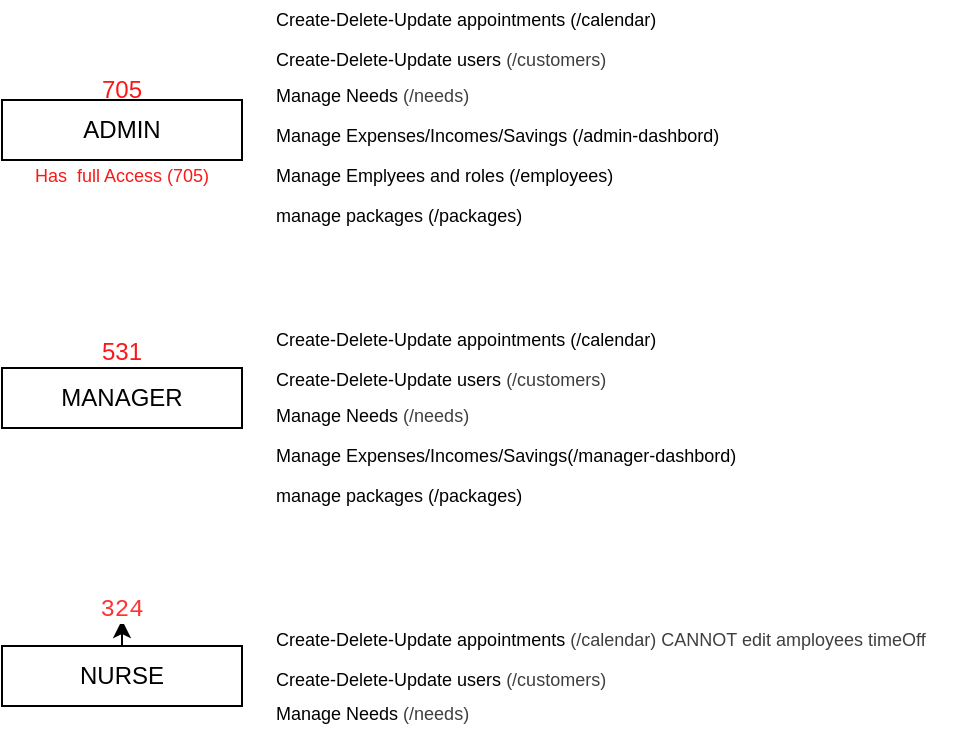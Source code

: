 <mxfile>
    <diagram id="ID8Cy9hWONPdyymXKLW3" name="Page-1">
        <mxGraphModel dx="624" dy="502" grid="1" gridSize="10" guides="1" tooltips="1" connect="1" arrows="1" fold="1" page="1" pageScale="1" pageWidth="850" pageHeight="1100" math="0" shadow="0">
            <root>
                <mxCell id="0"/>
                <mxCell id="1" parent="0"/>
                <mxCell id="2" value="ADMIN" style="rounded=0;whiteSpace=wrap;html=1;" parent="1" vertex="1">
                    <mxGeometry x="80" y="60" width="120" height="30" as="geometry"/>
                </mxCell>
                <mxCell id="3" value="MANAGER" style="rounded=0;whiteSpace=wrap;html=1;" parent="1" vertex="1">
                    <mxGeometry x="80" y="194" width="120" height="30" as="geometry"/>
                </mxCell>
                <mxCell id="4" value="NURSE" style="rounded=0;whiteSpace=wrap;html=1;" parent="1" vertex="1">
                    <mxGeometry x="80" y="333" width="120" height="30" as="geometry"/>
                </mxCell>
                <mxCell id="5" value="Has&amp;nbsp; full Access (705)" style="text;html=1;align=center;verticalAlign=middle;whiteSpace=wrap;rounded=0;fontColor=light-dark(#fb1818, #ededed);fontSize=9;" parent="1" vertex="1">
                    <mxGeometry x="95" y="92" width="90" height="11" as="geometry"/>
                </mxCell>
                <mxCell id="7" value="" style="shape=table;startSize=0;container=1;collapsible=0;childLayout=tableLayout;fontSize=11;fillColor=none;strokeColor=none;" parent="1" vertex="1">
                    <mxGeometry x="210" y="320" width="350" height="56" as="geometry"/>
                </mxCell>
                <mxCell id="8" value="" style="shape=tableRow;horizontal=0;startSize=0;swimlaneHead=0;swimlaneBody=0;strokeColor=inherit;top=0;left=0;bottom=0;right=0;collapsible=0;dropTarget=0;fillColor=none;points=[[0,0.5],[1,0.5]];portConstraint=eastwest;fontSize=12;" parent="7" vertex="1">
                    <mxGeometry width="350" height="19" as="geometry"/>
                </mxCell>
                <mxCell id="9" value="&lt;font&gt;Create-Delete-Update appointments&amp;nbsp;&lt;/font&gt;&lt;span style=&quot;color: rgb(63, 63, 63);&quot;&gt;(/calendar) CANNOT edit amployees timeOff&lt;/span&gt;" style="shape=partialRectangle;html=1;whiteSpace=wrap;connectable=0;strokeColor=inherit;overflow=hidden;fillColor=none;top=0;left=0;bottom=0;right=0;pointerEvents=1;fontSize=9;align=left;spacingLeft=5;" parent="8" vertex="1">
                    <mxGeometry width="350" height="19" as="geometry">
                        <mxRectangle width="350" height="19" as="alternateBounds"/>
                    </mxGeometry>
                </mxCell>
                <mxCell id="10" value="" style="shape=tableRow;horizontal=0;startSize=0;swimlaneHead=0;swimlaneBody=0;strokeColor=inherit;top=0;left=0;bottom=0;right=0;collapsible=0;dropTarget=0;fillColor=none;points=[[0,0.5],[1,0.5]];portConstraint=eastwest;fontSize=16;" parent="7" vertex="1">
                    <mxGeometry y="19" width="350" height="19" as="geometry"/>
                </mxCell>
                <mxCell id="11" value="&lt;font style=&quot;font-size: 9px;&quot;&gt;Create-Delete-Update users&amp;nbsp;&lt;/font&gt;&lt;span style=&quot;color: rgb(63, 63, 63); font-size: 9px;&quot;&gt;(/customers)&lt;/span&gt;" style="shape=partialRectangle;html=1;whiteSpace=wrap;connectable=0;strokeColor=inherit;overflow=hidden;fillColor=none;top=0;left=0;bottom=0;right=0;pointerEvents=1;fontSize=12;align=left;spacingLeft=5;" parent="10" vertex="1">
                    <mxGeometry width="350" height="19" as="geometry">
                        <mxRectangle width="350" height="19" as="alternateBounds"/>
                    </mxGeometry>
                </mxCell>
                <mxCell id="12" value="" style="shape=tableRow;horizontal=0;startSize=0;swimlaneHead=0;swimlaneBody=0;strokeColor=inherit;top=0;left=0;bottom=0;right=0;collapsible=0;dropTarget=0;fillColor=none;points=[[0,0.5],[1,0.5]];portConstraint=eastwest;fontSize=16;" parent="7" vertex="1">
                    <mxGeometry y="38" width="350" height="18" as="geometry"/>
                </mxCell>
                <mxCell id="13" value="Manage Needs&amp;nbsp;&lt;span style=&quot;color: rgb(63, 63, 63);&quot;&gt;(/needs)&lt;/span&gt;" style="shape=partialRectangle;html=1;whiteSpace=wrap;connectable=0;strokeColor=inherit;overflow=hidden;fillColor=none;top=0;left=0;bottom=0;right=0;pointerEvents=1;fontSize=9;align=left;spacingLeft=5;" parent="12" vertex="1">
                    <mxGeometry width="350" height="18" as="geometry">
                        <mxRectangle width="350" height="18" as="alternateBounds"/>
                    </mxGeometry>
                </mxCell>
                <mxCell id="16" value="" style="shape=table;startSize=0;container=1;collapsible=0;childLayout=tableLayout;fontSize=11;fillColor=none;strokeColor=none;" parent="1" vertex="1">
                    <mxGeometry x="210" y="170" width="270" height="98" as="geometry"/>
                </mxCell>
                <mxCell id="17" value="" style="shape=tableRow;horizontal=0;startSize=0;swimlaneHead=0;swimlaneBody=0;strokeColor=inherit;top=0;left=0;bottom=0;right=0;collapsible=0;dropTarget=0;fillColor=none;points=[[0,0.5],[1,0.5]];portConstraint=eastwest;fontSize=12;" parent="16" vertex="1">
                    <mxGeometry width="270" height="19" as="geometry"/>
                </mxCell>
                <mxCell id="18" value="&lt;font&gt;Create-Delete-Update appointments (/calendar)&lt;/font&gt;" style="shape=partialRectangle;html=1;whiteSpace=wrap;connectable=0;strokeColor=inherit;overflow=hidden;fillColor=none;top=0;left=0;bottom=0;right=0;pointerEvents=1;fontSize=9;align=left;spacingLeft=5;" parent="17" vertex="1">
                    <mxGeometry width="270" height="19" as="geometry">
                        <mxRectangle width="270" height="19" as="alternateBounds"/>
                    </mxGeometry>
                </mxCell>
                <mxCell id="19" value="" style="shape=tableRow;horizontal=0;startSize=0;swimlaneHead=0;swimlaneBody=0;strokeColor=inherit;top=0;left=0;bottom=0;right=0;collapsible=0;dropTarget=0;fillColor=none;points=[[0,0.5],[1,0.5]];portConstraint=eastwest;fontSize=16;" parent="16" vertex="1">
                    <mxGeometry y="19" width="270" height="19" as="geometry"/>
                </mxCell>
                <mxCell id="20" value="&lt;font style=&quot;font-size: 9px;&quot;&gt;Create-Delete-Update users&amp;nbsp;&lt;/font&gt;&lt;span style=&quot;color: rgb(63, 63, 63); font-size: 9px;&quot;&gt;(/customers)&lt;/span&gt;" style="shape=partialRectangle;html=1;whiteSpace=wrap;connectable=0;strokeColor=inherit;overflow=hidden;fillColor=none;top=0;left=0;bottom=0;right=0;pointerEvents=1;fontSize=12;align=left;spacingLeft=5;" parent="19" vertex="1">
                    <mxGeometry width="270" height="19" as="geometry">
                        <mxRectangle width="270" height="19" as="alternateBounds"/>
                    </mxGeometry>
                </mxCell>
                <mxCell id="21" value="" style="shape=tableRow;horizontal=0;startSize=0;swimlaneHead=0;swimlaneBody=0;strokeColor=inherit;top=0;left=0;bottom=0;right=0;collapsible=0;dropTarget=0;fillColor=none;points=[[0,0.5],[1,0.5]];portConstraint=eastwest;fontSize=16;" parent="16" vertex="1">
                    <mxGeometry y="38" width="270" height="20" as="geometry"/>
                </mxCell>
                <mxCell id="22" value="Manage Needs&amp;nbsp;&lt;span style=&quot;color: rgb(63, 63, 63);&quot;&gt;(/needs)&lt;/span&gt;" style="shape=partialRectangle;html=1;whiteSpace=wrap;connectable=0;strokeColor=inherit;overflow=hidden;fillColor=none;top=0;left=0;bottom=0;right=0;pointerEvents=1;fontSize=9;align=left;spacingLeft=5;" parent="21" vertex="1">
                    <mxGeometry width="270" height="20" as="geometry">
                        <mxRectangle width="270" height="20" as="alternateBounds"/>
                    </mxGeometry>
                </mxCell>
                <mxCell id="34" style="shape=tableRow;horizontal=0;startSize=0;swimlaneHead=0;swimlaneBody=0;strokeColor=inherit;top=0;left=0;bottom=0;right=0;collapsible=0;dropTarget=0;fillColor=none;points=[[0,0.5],[1,0.5]];portConstraint=eastwest;fontSize=16;" parent="16" vertex="1">
                    <mxGeometry y="58" width="270" height="20" as="geometry"/>
                </mxCell>
                <mxCell id="35" value="&lt;span style=&quot;color: rgb(0, 0, 0);&quot;&gt;Manage Expenses/Incomes/Savings(/manager-dashbord)&lt;/span&gt;" style="shape=partialRectangle;html=1;whiteSpace=wrap;connectable=0;strokeColor=inherit;overflow=hidden;fillColor=none;top=0;left=0;bottom=0;right=0;pointerEvents=1;fontSize=9;align=left;spacingLeft=5;" parent="34" vertex="1">
                    <mxGeometry width="270" height="20" as="geometry">
                        <mxRectangle width="270" height="20" as="alternateBounds"/>
                    </mxGeometry>
                </mxCell>
                <mxCell id="55" style="shape=tableRow;horizontal=0;startSize=0;swimlaneHead=0;swimlaneBody=0;strokeColor=inherit;top=0;left=0;bottom=0;right=0;collapsible=0;dropTarget=0;fillColor=none;points=[[0,0.5],[1,0.5]];portConstraint=eastwest;fontSize=16;" vertex="1" parent="16">
                    <mxGeometry y="78" width="270" height="20" as="geometry"/>
                </mxCell>
                <mxCell id="56" value="manage packages (/packages)" style="shape=partialRectangle;html=1;whiteSpace=wrap;connectable=0;strokeColor=inherit;overflow=hidden;fillColor=none;top=0;left=0;bottom=0;right=0;pointerEvents=1;fontSize=9;align=left;spacingLeft=5;" vertex="1" parent="55">
                    <mxGeometry width="270" height="20" as="geometry">
                        <mxRectangle width="270" height="20" as="alternateBounds"/>
                    </mxGeometry>
                </mxCell>
                <mxCell id="36" value="" style="shape=table;startSize=0;container=1;collapsible=0;childLayout=tableLayout;fontSize=11;fillColor=none;strokeColor=none;" parent="1" vertex="1">
                    <mxGeometry x="210" y="10" width="270" height="118" as="geometry"/>
                </mxCell>
                <mxCell id="37" value="" style="shape=tableRow;horizontal=0;startSize=0;swimlaneHead=0;swimlaneBody=0;strokeColor=inherit;top=0;left=0;bottom=0;right=0;collapsible=0;dropTarget=0;fillColor=none;points=[[0,0.5],[1,0.5]];portConstraint=eastwest;fontSize=12;" parent="36" vertex="1">
                    <mxGeometry width="270" height="19" as="geometry"/>
                </mxCell>
                <mxCell id="38" value="&lt;font&gt;Create-Delete-Update appointments (/calendar)&lt;/font&gt;" style="shape=partialRectangle;html=1;whiteSpace=wrap;connectable=0;strokeColor=inherit;overflow=hidden;fillColor=none;top=0;left=0;bottom=0;right=0;pointerEvents=1;fontSize=9;align=left;spacingLeft=5;" parent="37" vertex="1">
                    <mxGeometry width="270" height="19" as="geometry">
                        <mxRectangle width="270" height="19" as="alternateBounds"/>
                    </mxGeometry>
                </mxCell>
                <mxCell id="39" value="" style="shape=tableRow;horizontal=0;startSize=0;swimlaneHead=0;swimlaneBody=0;strokeColor=inherit;top=0;left=0;bottom=0;right=0;collapsible=0;dropTarget=0;fillColor=none;points=[[0,0.5],[1,0.5]];portConstraint=eastwest;fontSize=16;" parent="36" vertex="1">
                    <mxGeometry y="19" width="270" height="19" as="geometry"/>
                </mxCell>
                <mxCell id="40" value="&lt;font style=&quot;font-size: 9px;&quot;&gt;Create-Delete-Update users&amp;nbsp;&lt;/font&gt;&lt;span style=&quot;color: rgb(63, 63, 63); font-size: 9px;&quot;&gt;(/customers)&lt;/span&gt;" style="shape=partialRectangle;html=1;whiteSpace=wrap;connectable=0;strokeColor=inherit;overflow=hidden;fillColor=none;top=0;left=0;bottom=0;right=0;pointerEvents=1;fontSize=12;align=left;spacingLeft=5;" parent="39" vertex="1">
                    <mxGeometry width="270" height="19" as="geometry">
                        <mxRectangle width="270" height="19" as="alternateBounds"/>
                    </mxGeometry>
                </mxCell>
                <mxCell id="41" value="" style="shape=tableRow;horizontal=0;startSize=0;swimlaneHead=0;swimlaneBody=0;strokeColor=inherit;top=0;left=0;bottom=0;right=0;collapsible=0;dropTarget=0;fillColor=none;points=[[0,0.5],[1,0.5]];portConstraint=eastwest;fontSize=16;" parent="36" vertex="1">
                    <mxGeometry y="38" width="270" height="20" as="geometry"/>
                </mxCell>
                <mxCell id="42" value="Manage Needs&amp;nbsp;&lt;span style=&quot;color: rgb(63, 63, 63);&quot;&gt;(/needs)&lt;/span&gt;" style="shape=partialRectangle;html=1;whiteSpace=wrap;connectable=0;strokeColor=inherit;overflow=hidden;fillColor=none;top=0;left=0;bottom=0;right=0;pointerEvents=1;fontSize=9;align=left;spacingLeft=5;" parent="41" vertex="1">
                    <mxGeometry width="270" height="20" as="geometry">
                        <mxRectangle width="270" height="20" as="alternateBounds"/>
                    </mxGeometry>
                </mxCell>
                <mxCell id="43" style="shape=tableRow;horizontal=0;startSize=0;swimlaneHead=0;swimlaneBody=0;strokeColor=inherit;top=0;left=0;bottom=0;right=0;collapsible=0;dropTarget=0;fillColor=none;points=[[0,0.5],[1,0.5]];portConstraint=eastwest;fontSize=16;" parent="36" vertex="1">
                    <mxGeometry y="58" width="270" height="20" as="geometry"/>
                </mxCell>
                <mxCell id="44" value="&lt;span style=&quot;color: rgb(0, 0, 0);&quot;&gt;Manage Expenses/Incomes/Savings (/admin-dashbord)&lt;/span&gt;" style="shape=partialRectangle;html=1;whiteSpace=wrap;connectable=0;strokeColor=inherit;overflow=hidden;fillColor=none;top=0;left=0;bottom=0;right=0;pointerEvents=1;fontSize=9;align=left;spacingLeft=5;" parent="43" vertex="1">
                    <mxGeometry width="270" height="20" as="geometry">
                        <mxRectangle width="270" height="20" as="alternateBounds"/>
                    </mxGeometry>
                </mxCell>
                <mxCell id="53" style="shape=tableRow;horizontal=0;startSize=0;swimlaneHead=0;swimlaneBody=0;strokeColor=inherit;top=0;left=0;bottom=0;right=0;collapsible=0;dropTarget=0;fillColor=none;points=[[0,0.5],[1,0.5]];portConstraint=eastwest;fontSize=16;" parent="36" vertex="1">
                    <mxGeometry y="78" width="270" height="20" as="geometry"/>
                </mxCell>
                <mxCell id="54" value="&lt;span style=&quot;color: rgb(0, 0, 0);&quot;&gt;Manage Emplyees and roles (/employees)&lt;/span&gt;" style="shape=partialRectangle;html=1;whiteSpace=wrap;connectable=0;strokeColor=inherit;overflow=hidden;fillColor=none;top=0;left=0;bottom=0;right=0;pointerEvents=1;fontSize=9;align=left;spacingLeft=5;" parent="53" vertex="1">
                    <mxGeometry width="270" height="20" as="geometry">
                        <mxRectangle width="270" height="20" as="alternateBounds"/>
                    </mxGeometry>
                </mxCell>
                <mxCell id="57" style="shape=tableRow;horizontal=0;startSize=0;swimlaneHead=0;swimlaneBody=0;strokeColor=inherit;top=0;left=0;bottom=0;right=0;collapsible=0;dropTarget=0;fillColor=none;points=[[0,0.5],[1,0.5]];portConstraint=eastwest;fontSize=16;" vertex="1" parent="36">
                    <mxGeometry y="98" width="270" height="20" as="geometry"/>
                </mxCell>
                <mxCell id="58" value="&lt;span style=&quot;color: rgb(0, 0, 0);&quot;&gt;manage packages (/packages)&lt;/span&gt;" style="shape=partialRectangle;html=1;whiteSpace=wrap;connectable=0;strokeColor=inherit;overflow=hidden;fillColor=none;top=0;left=0;bottom=0;right=0;pointerEvents=1;fontSize=9;align=left;spacingLeft=5;" vertex="1" parent="57">
                    <mxGeometry width="270" height="20" as="geometry">
                        <mxRectangle width="270" height="20" as="alternateBounds"/>
                    </mxGeometry>
                </mxCell>
                <mxCell id="48" value="531" style="text;html=1;align=center;verticalAlign=middle;whiteSpace=wrap;rounded=0;fontColor=light-dark(#fb1818, #ededed);fontSize=12;" parent="1" vertex="1">
                    <mxGeometry x="95" y="180" width="90" height="11" as="geometry"/>
                </mxCell>
                <mxCell id="52" value="705" style="text;html=1;align=center;verticalAlign=middle;whiteSpace=wrap;rounded=0;fontColor=light-dark(#fb1818, #ededed);fontSize=12;" parent="1" vertex="1">
                    <mxGeometry x="95" y="49" width="90" height="11" as="geometry"/>
                </mxCell>
                <mxCell id="59" value="" style="edgeStyle=none;html=1;exitX=0.5;exitY=0;exitDx=0;exitDy=0;" edge="1" parent="1" source="4" target="51">
                    <mxGeometry relative="1" as="geometry">
                        <mxPoint x="139.667" y="269.833" as="targetPoint"/>
                        <mxPoint x="140" y="333" as="sourcePoint"/>
                    </mxGeometry>
                </mxCell>
                <mxCell id="51" value="&lt;div style=&quot;font-family: Consolas, &amp;quot;Courier New&amp;quot;, monospace; line-height: 16px; white-space: pre;&quot;&gt;&lt;span style=&quot;background-color: light-dark(rgb(255, 255, 255), rgb(223, 226, 231));&quot;&gt;&lt;font style=&quot;color: rgb(255, 51, 51);&quot;&gt;324&lt;/font&gt;&lt;/span&gt;&lt;/div&gt;" style="text;html=1;align=center;verticalAlign=middle;whiteSpace=wrap;rounded=0;fontColor=light-dark(#fb1818, #ededed);fontSize=12;" parent="1" vertex="1">
                    <mxGeometry x="95" y="308" width="90" height="12" as="geometry"/>
                </mxCell>
            </root>
        </mxGraphModel>
    </diagram>
</mxfile>